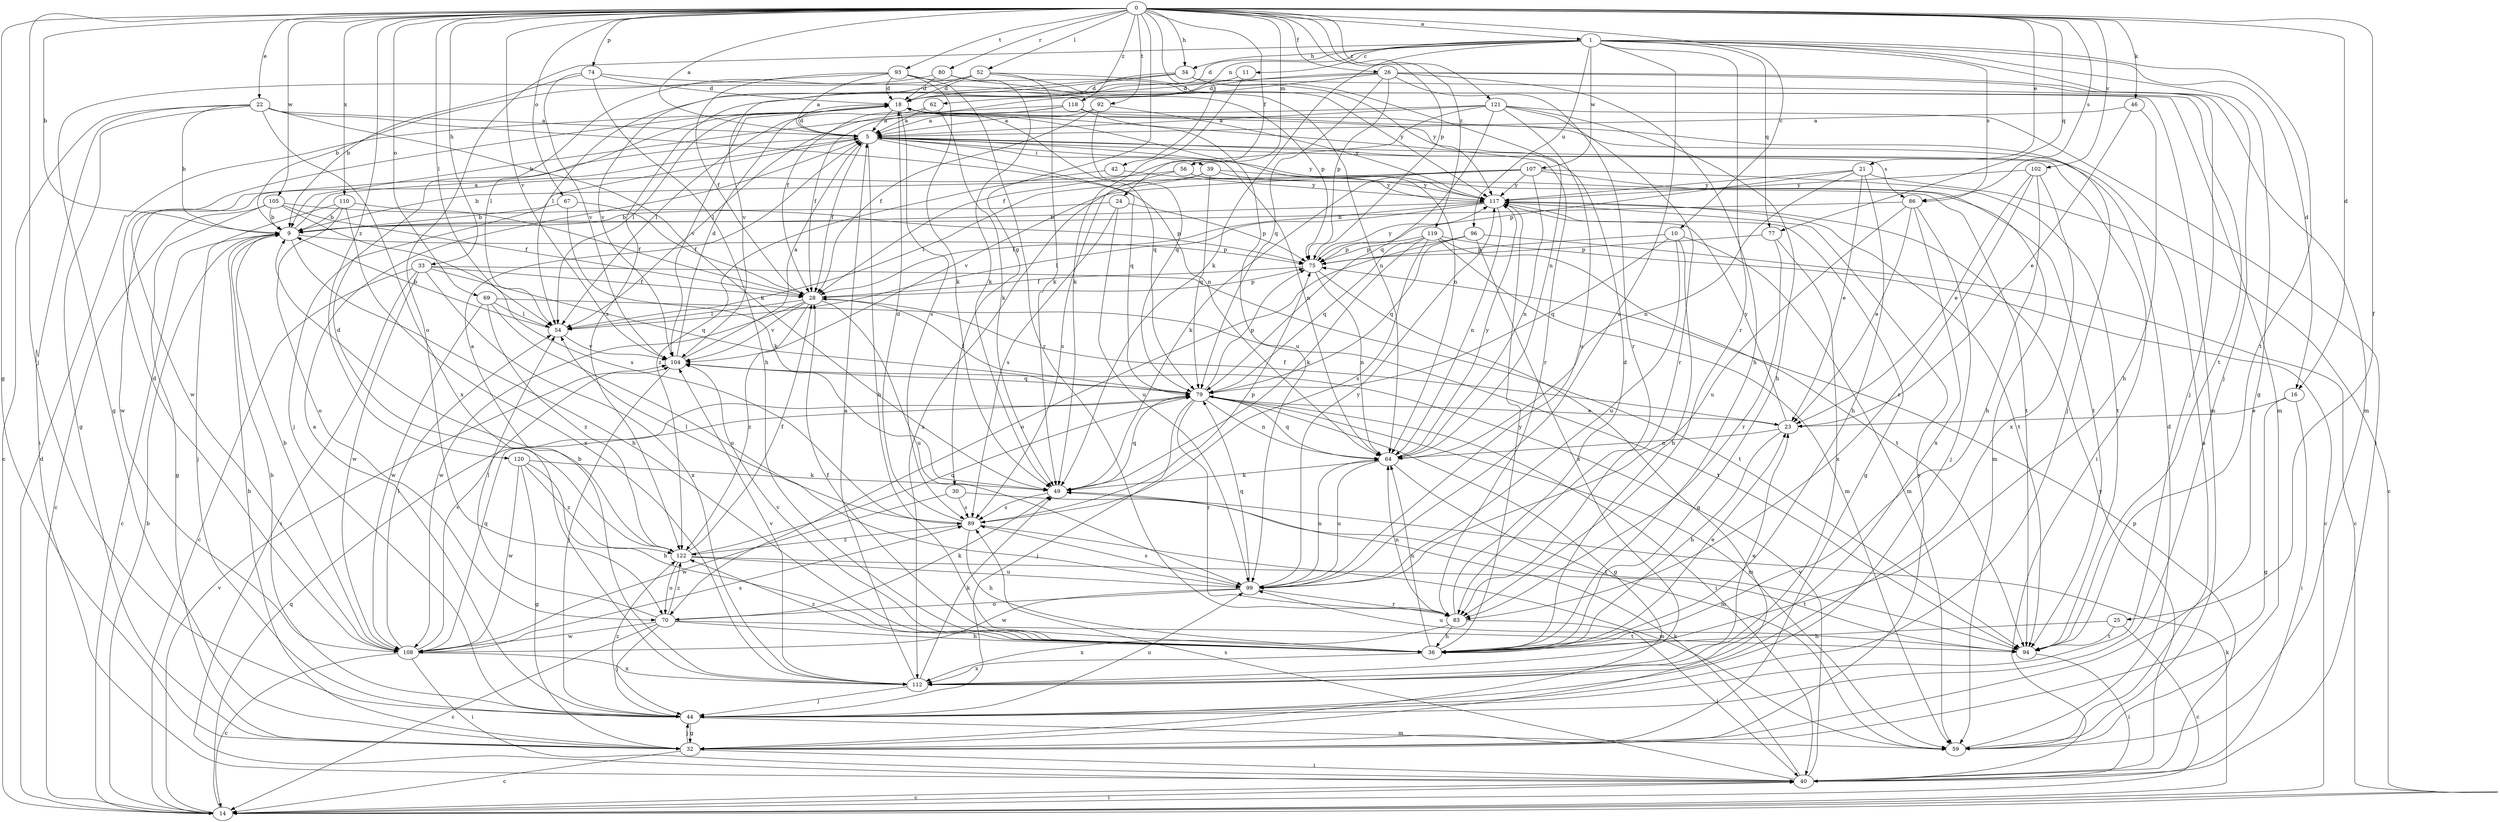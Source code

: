 strict digraph  {
0;
1;
5;
9;
10;
11;
14;
16;
18;
21;
22;
23;
24;
25;
26;
28;
30;
32;
33;
34;
36;
39;
40;
42;
44;
46;
49;
52;
54;
56;
59;
62;
64;
67;
69;
70;
74;
75;
77;
79;
80;
83;
86;
89;
92;
93;
94;
96;
99;
102;
104;
105;
107;
108;
110;
112;
117;
118;
119;
120;
121;
122;
0 -> 1  [label=a];
0 -> 5  [label=a];
0 -> 9  [label=b];
0 -> 10  [label=c];
0 -> 16  [label=d];
0 -> 21  [label=e];
0 -> 22  [label=e];
0 -> 24  [label=f];
0 -> 25  [label=f];
0 -> 26  [label=f];
0 -> 30  [label=g];
0 -> 32  [label=g];
0 -> 33  [label=h];
0 -> 34  [label=h];
0 -> 42  [label=j];
0 -> 44  [label=j];
0 -> 46  [label=k];
0 -> 52  [label=l];
0 -> 54  [label=l];
0 -> 56  [label=m];
0 -> 67  [label=o];
0 -> 69  [label=o];
0 -> 74  [label=p];
0 -> 75  [label=p];
0 -> 77  [label=q];
0 -> 80  [label=r];
0 -> 86  [label=s];
0 -> 92  [label=t];
0 -> 93  [label=t];
0 -> 102  [label=v];
0 -> 104  [label=v];
0 -> 105  [label=w];
0 -> 110  [label=x];
0 -> 118  [label=z];
0 -> 119  [label=z];
0 -> 120  [label=z];
0 -> 121  [label=z];
1 -> 11  [label=c];
1 -> 16  [label=d];
1 -> 18  [label=d];
1 -> 32  [label=g];
1 -> 34  [label=h];
1 -> 44  [label=j];
1 -> 49  [label=k];
1 -> 62  [label=n];
1 -> 70  [label=o];
1 -> 77  [label=q];
1 -> 83  [label=r];
1 -> 86  [label=s];
1 -> 94  [label=t];
1 -> 96  [label=u];
1 -> 99  [label=u];
1 -> 107  [label=w];
5 -> 18  [label=d];
5 -> 28  [label=f];
5 -> 36  [label=h];
5 -> 39  [label=i];
5 -> 40  [label=i];
5 -> 44  [label=j];
5 -> 64  [label=n];
5 -> 79  [label=q];
5 -> 86  [label=s];
5 -> 108  [label=w];
5 -> 117  [label=y];
9 -> 5  [label=a];
9 -> 14  [label=c];
9 -> 36  [label=h];
9 -> 75  [label=p];
10 -> 36  [label=h];
10 -> 59  [label=m];
10 -> 75  [label=p];
10 -> 79  [label=q];
10 -> 99  [label=u];
11 -> 18  [label=d];
11 -> 49  [label=k];
14 -> 9  [label=b];
14 -> 18  [label=d];
14 -> 40  [label=i];
14 -> 49  [label=k];
14 -> 79  [label=q];
14 -> 104  [label=v];
16 -> 23  [label=e];
16 -> 32  [label=g];
16 -> 40  [label=i];
18 -> 5  [label=a];
18 -> 54  [label=l];
18 -> 64  [label=n];
18 -> 79  [label=q];
18 -> 83  [label=r];
18 -> 89  [label=s];
18 -> 104  [label=v];
21 -> 14  [label=c];
21 -> 23  [label=e];
21 -> 36  [label=h];
21 -> 64  [label=n];
21 -> 75  [label=p];
21 -> 117  [label=y];
22 -> 5  [label=a];
22 -> 9  [label=b];
22 -> 14  [label=c];
22 -> 32  [label=g];
22 -> 40  [label=i];
22 -> 49  [label=k];
22 -> 64  [label=n];
22 -> 112  [label=x];
23 -> 28  [label=f];
23 -> 36  [label=h];
23 -> 64  [label=n];
23 -> 117  [label=y];
24 -> 9  [label=b];
24 -> 75  [label=p];
24 -> 89  [label=s];
24 -> 99  [label=u];
25 -> 14  [label=c];
25 -> 36  [label=h];
25 -> 94  [label=t];
26 -> 18  [label=d];
26 -> 28  [label=f];
26 -> 36  [label=h];
26 -> 44  [label=j];
26 -> 59  [label=m];
26 -> 75  [label=p];
26 -> 79  [label=q];
26 -> 83  [label=r];
26 -> 122  [label=z];
28 -> 54  [label=l];
28 -> 75  [label=p];
28 -> 99  [label=u];
28 -> 104  [label=v];
28 -> 108  [label=w];
28 -> 122  [label=z];
30 -> 89  [label=s];
30 -> 94  [label=t];
30 -> 108  [label=w];
32 -> 9  [label=b];
32 -> 14  [label=c];
32 -> 40  [label=i];
32 -> 44  [label=j];
32 -> 117  [label=y];
33 -> 14  [label=c];
33 -> 28  [label=f];
33 -> 40  [label=i];
33 -> 79  [label=q];
33 -> 94  [label=t];
33 -> 108  [label=w];
33 -> 112  [label=x];
34 -> 18  [label=d];
34 -> 54  [label=l];
34 -> 64  [label=n];
34 -> 94  [label=t];
34 -> 104  [label=v];
34 -> 117  [label=y];
36 -> 23  [label=e];
36 -> 28  [label=f];
36 -> 64  [label=n];
36 -> 104  [label=v];
36 -> 112  [label=x];
36 -> 117  [label=y];
36 -> 122  [label=z];
39 -> 54  [label=l];
39 -> 79  [label=q];
39 -> 94  [label=t];
39 -> 112  [label=x];
39 -> 117  [label=y];
40 -> 14  [label=c];
40 -> 49  [label=k];
40 -> 75  [label=p];
40 -> 89  [label=s];
40 -> 104  [label=v];
40 -> 117  [label=y];
42 -> 117  [label=y];
42 -> 122  [label=z];
44 -> 5  [label=a];
44 -> 9  [label=b];
44 -> 32  [label=g];
44 -> 59  [label=m];
44 -> 99  [label=u];
44 -> 122  [label=z];
46 -> 5  [label=a];
46 -> 23  [label=e];
46 -> 36  [label=h];
49 -> 79  [label=q];
49 -> 89  [label=s];
52 -> 18  [label=d];
52 -> 32  [label=g];
52 -> 49  [label=k];
52 -> 59  [label=m];
52 -> 104  [label=v];
52 -> 117  [label=y];
54 -> 9  [label=b];
54 -> 104  [label=v];
56 -> 89  [label=s];
56 -> 94  [label=t];
56 -> 108  [label=w];
56 -> 117  [label=y];
59 -> 5  [label=a];
59 -> 18  [label=d];
62 -> 5  [label=a];
62 -> 49  [label=k];
62 -> 54  [label=l];
64 -> 49  [label=k];
64 -> 59  [label=m];
64 -> 79  [label=q];
64 -> 99  [label=u];
64 -> 117  [label=y];
67 -> 9  [label=b];
67 -> 28  [label=f];
67 -> 49  [label=k];
69 -> 54  [label=l];
69 -> 94  [label=t];
69 -> 99  [label=u];
69 -> 108  [label=w];
69 -> 122  [label=z];
70 -> 14  [label=c];
70 -> 36  [label=h];
70 -> 44  [label=j];
70 -> 49  [label=k];
70 -> 54  [label=l];
70 -> 94  [label=t];
70 -> 108  [label=w];
70 -> 122  [label=z];
74 -> 9  [label=b];
74 -> 18  [label=d];
74 -> 36  [label=h];
74 -> 64  [label=n];
74 -> 104  [label=v];
75 -> 28  [label=f];
75 -> 32  [label=g];
75 -> 64  [label=n];
75 -> 117  [label=y];
77 -> 75  [label=p];
77 -> 83  [label=r];
77 -> 112  [label=x];
79 -> 23  [label=e];
79 -> 28  [label=f];
79 -> 32  [label=g];
79 -> 40  [label=i];
79 -> 44  [label=j];
79 -> 59  [label=m];
79 -> 64  [label=n];
79 -> 75  [label=p];
79 -> 83  [label=r];
80 -> 18  [label=d];
80 -> 49  [label=k];
80 -> 54  [label=l];
80 -> 75  [label=p];
83 -> 18  [label=d];
83 -> 36  [label=h];
83 -> 40  [label=i];
83 -> 64  [label=n];
83 -> 112  [label=x];
86 -> 9  [label=b];
86 -> 23  [label=e];
86 -> 44  [label=j];
86 -> 99  [label=u];
86 -> 112  [label=x];
89 -> 18  [label=d];
89 -> 36  [label=h];
89 -> 54  [label=l];
89 -> 59  [label=m];
89 -> 75  [label=p];
89 -> 122  [label=z];
92 -> 5  [label=a];
92 -> 28  [label=f];
92 -> 79  [label=q];
92 -> 117  [label=y];
93 -> 5  [label=a];
93 -> 9  [label=b];
93 -> 18  [label=d];
93 -> 28  [label=f];
93 -> 49  [label=k];
93 -> 59  [label=m];
93 -> 83  [label=r];
94 -> 40  [label=i];
94 -> 99  [label=u];
96 -> 14  [label=c];
96 -> 70  [label=o];
96 -> 75  [label=p];
96 -> 79  [label=q];
96 -> 112  [label=x];
99 -> 64  [label=n];
99 -> 70  [label=o];
99 -> 79  [label=q];
99 -> 83  [label=r];
99 -> 89  [label=s];
99 -> 108  [label=w];
99 -> 117  [label=y];
102 -> 23  [label=e];
102 -> 36  [label=h];
102 -> 83  [label=r];
102 -> 112  [label=x];
102 -> 117  [label=y];
104 -> 5  [label=a];
104 -> 18  [label=d];
104 -> 44  [label=j];
104 -> 79  [label=q];
105 -> 9  [label=b];
105 -> 14  [label=c];
105 -> 28  [label=f];
105 -> 32  [label=g];
105 -> 75  [label=p];
105 -> 89  [label=s];
107 -> 9  [label=b];
107 -> 49  [label=k];
107 -> 59  [label=m];
107 -> 64  [label=n];
107 -> 94  [label=t];
107 -> 104  [label=v];
107 -> 117  [label=y];
108 -> 9  [label=b];
108 -> 14  [label=c];
108 -> 18  [label=d];
108 -> 40  [label=i];
108 -> 54  [label=l];
108 -> 79  [label=q];
108 -> 89  [label=s];
108 -> 104  [label=v];
108 -> 112  [label=x];
110 -> 9  [label=b];
110 -> 28  [label=f];
110 -> 44  [label=j];
110 -> 70  [label=o];
110 -> 112  [label=x];
112 -> 5  [label=a];
112 -> 9  [label=b];
112 -> 23  [label=e];
112 -> 44  [label=j];
112 -> 49  [label=k];
112 -> 104  [label=v];
117 -> 9  [label=b];
117 -> 28  [label=f];
117 -> 32  [label=g];
117 -> 54  [label=l];
117 -> 64  [label=n];
117 -> 94  [label=t];
118 -> 5  [label=a];
118 -> 28  [label=f];
118 -> 44  [label=j];
118 -> 54  [label=l];
118 -> 99  [label=u];
119 -> 14  [label=c];
119 -> 49  [label=k];
119 -> 59  [label=m];
119 -> 75  [label=p];
119 -> 79  [label=q];
119 -> 89  [label=s];
119 -> 94  [label=t];
120 -> 32  [label=g];
120 -> 36  [label=h];
120 -> 49  [label=k];
120 -> 108  [label=w];
120 -> 122  [label=z];
121 -> 5  [label=a];
121 -> 9  [label=b];
121 -> 28  [label=f];
121 -> 36  [label=h];
121 -> 40  [label=i];
121 -> 79  [label=q];
121 -> 83  [label=r];
121 -> 99  [label=u];
122 -> 5  [label=a];
122 -> 18  [label=d];
122 -> 28  [label=f];
122 -> 70  [label=o];
122 -> 79  [label=q];
122 -> 94  [label=t];
122 -> 99  [label=u];
}
